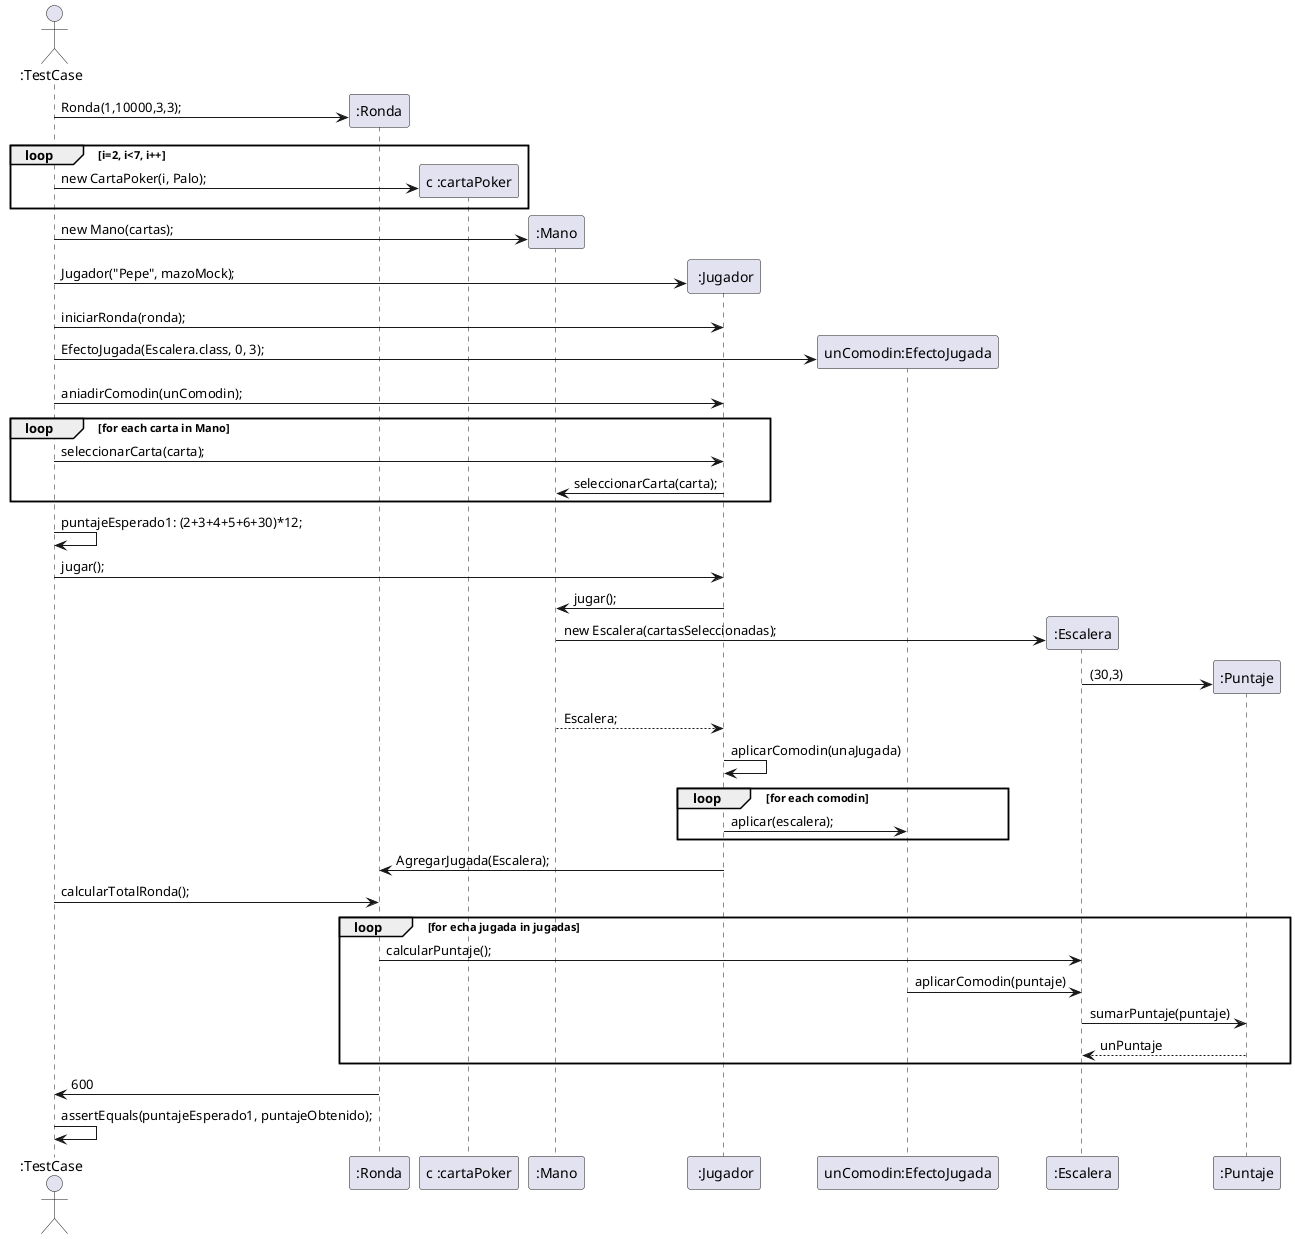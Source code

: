 @startuml
'https://plantuml.com/sequence-diagram

actor ":TestCase" as user
participant ":Ronda" as ronda
participant "c :cartaPoker" as carta
participant ":Mano" as mano
participant " :Jugador" as jugador
participant "unComodin:EfectoJugada" as comodin

user -> ronda**: Ronda(1,10000,3,3);
loop i=2, i<7, i++
    user ->  carta**:new CartaPoker(i, Palo);
end
user -> mano**: new Mano(cartas);
user -> jugador**: Jugador("Pepe", mazoMock);
user -> jugador: iniciarRonda(ronda);

user -> comodin **: EfectoJugada(Escalera.class, 0, 3);
user -> jugador :aniadirComodin(unComodin);
loop for each carta in Mano
    user -> jugador: seleccionarCarta(carta);
    jugador -> mano: seleccionarCarta(carta);
end

user -> user: puntajeEsperado1: (2+3+4+5+6+30)*12;
user -> jugador:jugar();
jugador -> mano: jugar();
mano -> ":Escalera" as escalera**: new Escalera(cartasSeleccionadas);
escalera -> ":Puntaje" as puntaje**: (30,3)
mano --> jugador: Escalera;
jugador -> jugador: aplicarComodin(unaJugada)
loop for each comodin
   jugador -> comodin: aplicar(escalera);
end
jugador -> ronda: AgregarJugada(Escalera);
user -> ronda: calcularTotalRonda();
loop for echa jugada in jugadas
    ronda -> escalera: calcularPuntaje();
    comodin -> escalera: aplicarComodin(puntaje)
    escalera -> puntaje: sumarPuntaje(puntaje)
    puntaje --> escalera: unPuntaje
end
ronda -> user: 600
user -> user: assertEquals(puntajeEsperado1, puntajeObtenido);




@enduml